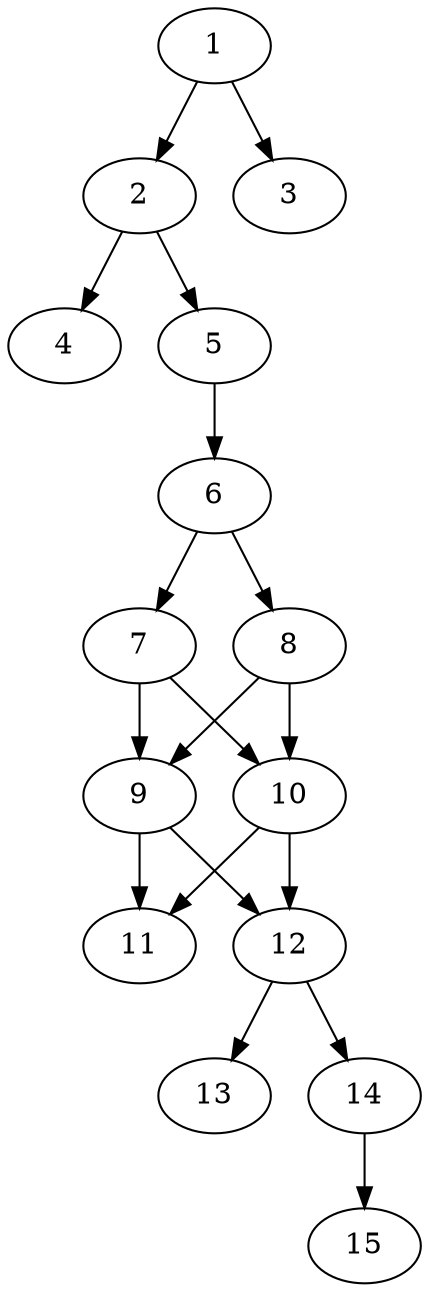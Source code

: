 // DAG automatically generated by daggen at Tue Aug  6 16:26:17 2019
// ./daggen --dot -n 15 --ccr 0.5 --fat 0.4 --regular 0.5 --density 0.7 --mindata 5242880 --maxdata 52428800 
digraph G {
  1 [size="43048960", alpha="0.01", expect_size="21524480"] 
  1 -> 2 [size ="21524480"]
  1 -> 3 [size ="21524480"]
  2 [size="77201408", alpha="0.18", expect_size="38600704"] 
  2 -> 4 [size ="38600704"]
  2 -> 5 [size ="38600704"]
  3 [size="93380608", alpha="0.02", expect_size="46690304"] 
  4 [size="18259968", alpha="0.13", expect_size="9129984"] 
  5 [size="80771072", alpha="0.10", expect_size="40385536"] 
  5 -> 6 [size ="40385536"]
  6 [size="39280640", alpha="0.08", expect_size="19640320"] 
  6 -> 7 [size ="19640320"]
  6 -> 8 [size ="19640320"]
  7 [size="77107200", alpha="0.03", expect_size="38553600"] 
  7 -> 9 [size ="38553600"]
  7 -> 10 [size ="38553600"]
  8 [size="37443584", alpha="0.02", expect_size="18721792"] 
  8 -> 9 [size ="18721792"]
  8 -> 10 [size ="18721792"]
  9 [size="97685504", alpha="0.12", expect_size="48842752"] 
  9 -> 11 [size ="48842752"]
  9 -> 12 [size ="48842752"]
  10 [size="76167168", alpha="0.10", expect_size="38083584"] 
  10 -> 11 [size ="38083584"]
  10 -> 12 [size ="38083584"]
  11 [size="43632640", alpha="0.00", expect_size="21816320"] 
  12 [size="50321408", alpha="0.04", expect_size="25160704"] 
  12 -> 13 [size ="25160704"]
  12 -> 14 [size ="25160704"]
  13 [size="40792064", alpha="0.08", expect_size="20396032"] 
  14 [size="48267264", alpha="0.16", expect_size="24133632"] 
  14 -> 15 [size ="24133632"]
  15 [size="15927296", alpha="0.10", expect_size="7963648"] 
}
